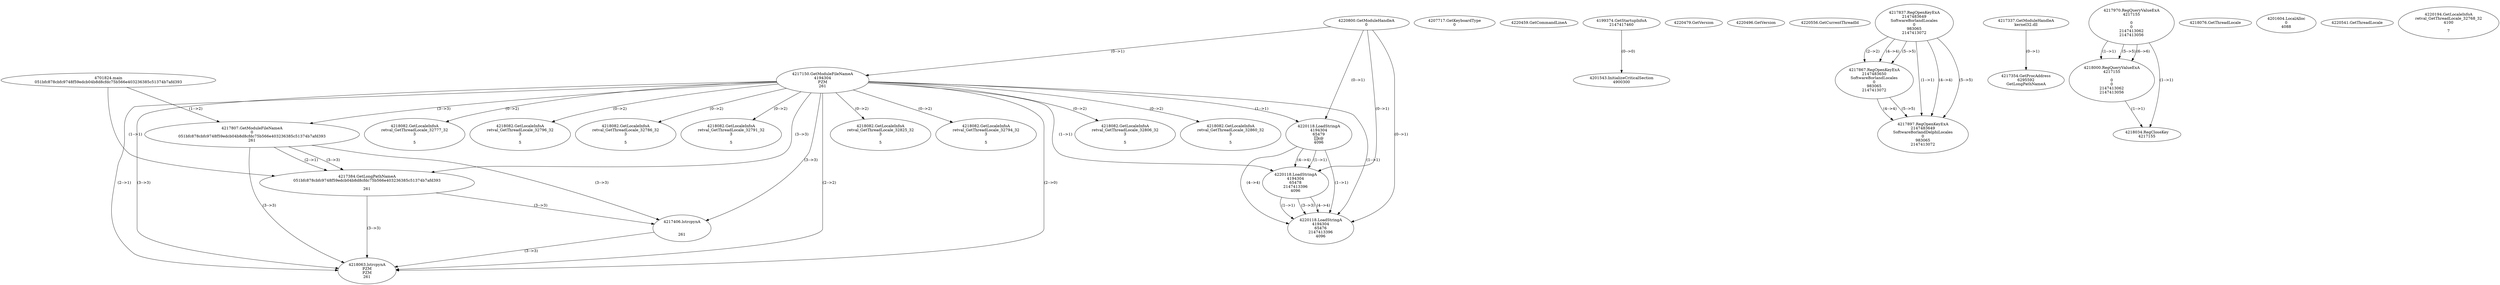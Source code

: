 // Global SCDG with merge call
digraph {
	0 [label="4701824.main
051bfc878cbfc9748f59edcb04b8d8cfdc75b566e403236385c51374b7afd393"]
	1 [label="4220800.GetModuleHandleA
0"]
	2 [label="4207717.GetKeyboardType
0"]
	3 [label="4220459.GetCommandLineA
"]
	4 [label="4199374.GetStartupInfoA
2147417460"]
	5 [label="4220479.GetVersion
"]
	6 [label="4220496.GetVersion
"]
	7 [label="4220556.GetCurrentThreadId
"]
	8 [label="4217150.GetModuleFileNameA
4194304
PZM
261"]
	1 -> 8 [label="(0-->1)"]
	9 [label="4217807.GetModuleFileNameA
0
051bfc878cbfc9748f59edcb04b8d8cfdc75b566e403236385c51374b7afd393
261"]
	0 -> 9 [label="(1-->2)"]
	8 -> 9 [label="(3-->3)"]
	10 [label="4217837.RegOpenKeyExA
2147483649
Software\Borland\Locales
0
983065
2147413072"]
	11 [label="4217867.RegOpenKeyExA
2147483650
Software\Borland\Locales
0
983065
2147413072"]
	10 -> 11 [label="(2-->2)"]
	10 -> 11 [label="(4-->4)"]
	10 -> 11 [label="(5-->5)"]
	12 [label="4217337.GetModuleHandleA
kernel32.dll"]
	13 [label="4217354.GetProcAddress
6295592
GetLongPathNameA"]
	12 -> 13 [label="(0-->1)"]
	14 [label="4217384.GetLongPathNameA
051bfc878cbfc9748f59edcb04b8d8cfdc75b566e403236385c51374b7afd393

261"]
	0 -> 14 [label="(1-->1)"]
	9 -> 14 [label="(2-->1)"]
	8 -> 14 [label="(3-->3)"]
	9 -> 14 [label="(3-->3)"]
	15 [label="4217406.lstrcpynA


261"]
	8 -> 15 [label="(3-->3)"]
	9 -> 15 [label="(3-->3)"]
	14 -> 15 [label="(3-->3)"]
	16 [label="4217970.RegQueryValueExA
4217155

0
0
2147413062
2147413056"]
	17 [label="4218000.RegQueryValueExA
4217155

0
0
2147413062
2147413056"]
	16 -> 17 [label="(1-->1)"]
	16 -> 17 [label="(5-->5)"]
	16 -> 17 [label="(6-->6)"]
	18 [label="4218034.RegCloseKey
4217155"]
	16 -> 18 [label="(1-->1)"]
	17 -> 18 [label="(1-->1)"]
	19 [label="4218063.lstrcpynA
PZM
PZM
261"]
	8 -> 19 [label="(2-->1)"]
	8 -> 19 [label="(2-->2)"]
	8 -> 19 [label="(3-->3)"]
	9 -> 19 [label="(3-->3)"]
	14 -> 19 [label="(3-->3)"]
	15 -> 19 [label="(3-->3)"]
	8 -> 19 [label="(2-->0)"]
	20 [label="4218076.GetThreadLocale
"]
	21 [label="4218082.GetLocaleInfoA
retval_GetThreadLocale_32825_32
3

5"]
	8 -> 21 [label="(0-->2)"]
	22 [label="4220118.LoadStringA
4194304
65479
x@
4096"]
	1 -> 22 [label="(0-->1)"]
	8 -> 22 [label="(1-->1)"]
	23 [label="4220118.LoadStringA
4194304
65478
2147413396
4096"]
	1 -> 23 [label="(0-->1)"]
	8 -> 23 [label="(1-->1)"]
	22 -> 23 [label="(1-->1)"]
	22 -> 23 [label="(4-->4)"]
	24 [label="4217897.RegOpenKeyExA
2147483649
Software\Borland\Delphi\Locales
0
983065
2147413072"]
	10 -> 24 [label="(1-->1)"]
	10 -> 24 [label="(4-->4)"]
	11 -> 24 [label="(4-->4)"]
	10 -> 24 [label="(5-->5)"]
	11 -> 24 [label="(5-->5)"]
	25 [label="4218082.GetLocaleInfoA
retval_GetThreadLocale_32794_32
3

5"]
	8 -> 25 [label="(0-->2)"]
	26 [label="4201543.InitializeCriticalSection
4900300"]
	4 -> 26 [label="(0-->0)"]
	27 [label="4201604.LocalAlloc
0
4088"]
	28 [label="4218082.GetLocaleInfoA
retval_GetThreadLocale_32806_32
3

5"]
	8 -> 28 [label="(0-->2)"]
	29 [label="4220541.GetThreadLocale
"]
	30 [label="4220194.GetLocaleInfoA
retval_GetThreadLocale_32768_32
4100

7"]
	31 [label="4218082.GetLocaleInfoA
retval_GetThreadLocale_32860_32
3

5"]
	8 -> 31 [label="(0-->2)"]
	32 [label="4218082.GetLocaleInfoA
retval_GetThreadLocale_32777_32
3

5"]
	8 -> 32 [label="(0-->2)"]
	33 [label="4220118.LoadStringA
4194304
65476
2147413396
4096"]
	1 -> 33 [label="(0-->1)"]
	8 -> 33 [label="(1-->1)"]
	22 -> 33 [label="(1-->1)"]
	23 -> 33 [label="(1-->1)"]
	23 -> 33 [label="(3-->3)"]
	22 -> 33 [label="(4-->4)"]
	23 -> 33 [label="(4-->4)"]
	34 [label="4218082.GetLocaleInfoA
retval_GetThreadLocale_32796_32
3

5"]
	8 -> 34 [label="(0-->2)"]
	35 [label="4218082.GetLocaleInfoA
retval_GetThreadLocale_32786_32
3

5"]
	8 -> 35 [label="(0-->2)"]
	36 [label="4218082.GetLocaleInfoA
retval_GetThreadLocale_32791_32
3

5"]
	8 -> 36 [label="(0-->2)"]
}
